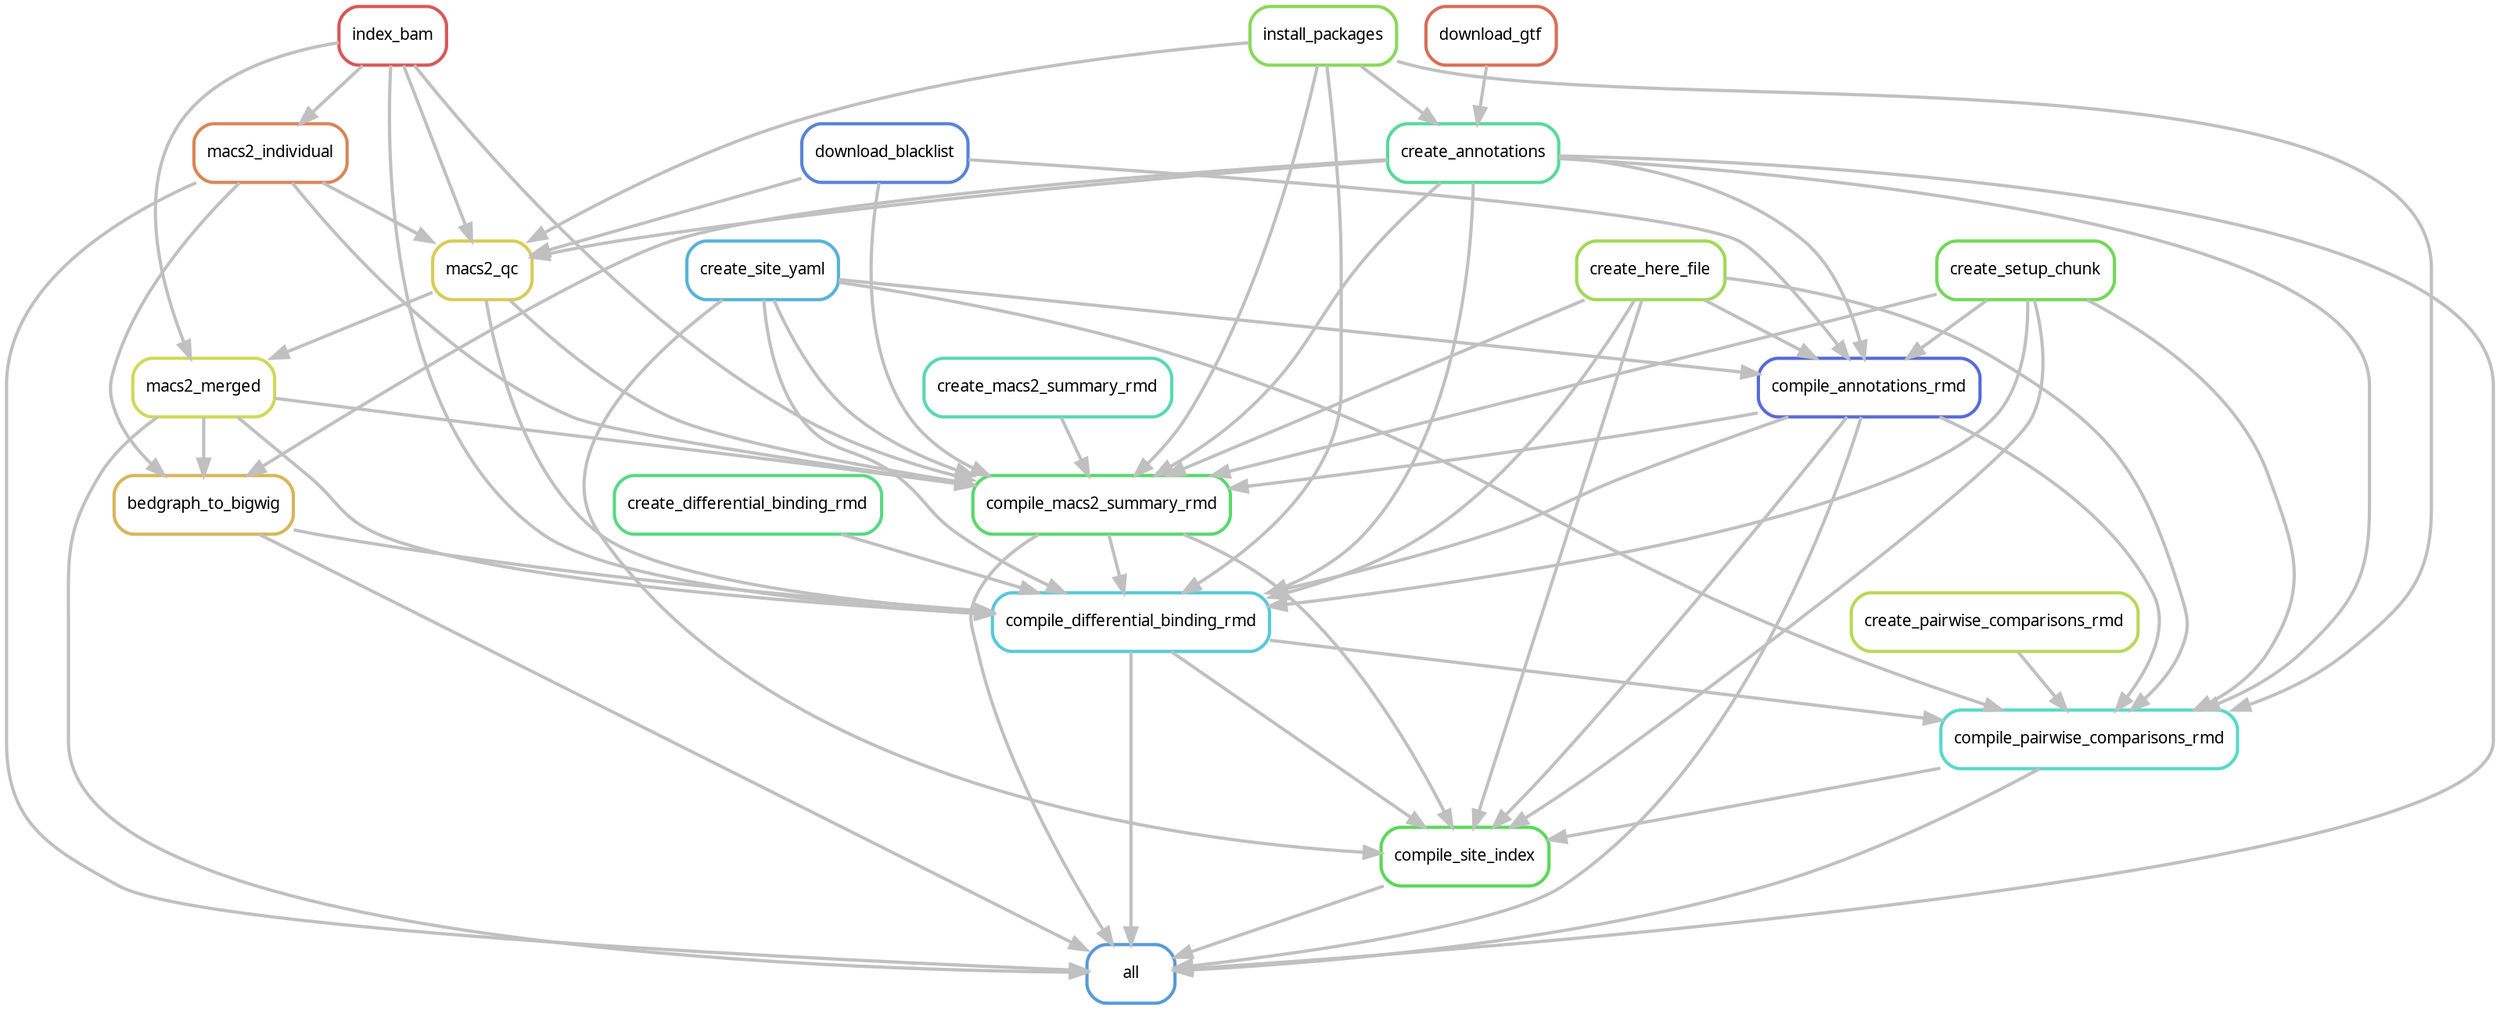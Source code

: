digraph snakemake_dag {
    graph[bgcolor=white, margin=0];
    node[shape=box, style=rounded, fontname=sans,                 fontsize=10, penwidth=2];
    edge[penwidth=2, color=grey];
	0[label = "all", color = "0.58 0.6 0.85", style="rounded"];
	1[label = "create_annotations", color = "0.42 0.6 0.85", style="rounded"];
	2[label = "download_gtf", color = "0.03 0.6 0.85", style="rounded"];
	3[label = "install_packages", color = "0.27 0.6 0.85", style="rounded"];
	4[label = "compile_annotations_rmd", color = "0.64 0.6 0.85", style="rounded"];
	5[label = "download_blacklist", color = "0.61 0.6 0.85", style="rounded"];
	6[label = "create_here_file", color = "0.24 0.6 0.85", style="rounded"];
	7[label = "create_setup_chunk", color = "0.30 0.6 0.85", style="rounded"];
	8[label = "create_site_yaml", color = "0.55 0.6 0.85", style="rounded"];
	9[label = "compile_macs2_summary_rmd", color = "0.36 0.6 0.85", style="rounded"];
	10[label = "index_bam", color = "0.00 0.6 0.85", style="rounded"];
	11[label = "macs2_qc", color = "0.15 0.6 0.85", style="rounded"];
	12[label = "macs2_individual", color = "0.06 0.6 0.85", style="rounded"];
	13[label = "macs2_merged", color = "0.18 0.6 0.85", style="rounded"];
	14[label = "create_macs2_summary_rmd", color = "0.45 0.6 0.85", style="rounded"];
	15[label = "compile_differential_binding_rmd", color = "0.52 0.6 0.85", style="rounded"];
	16[label = "bedgraph_to_bigwig", color = "0.12 0.6 0.85", style="rounded"];
	17[label = "create_differential_binding_rmd", color = "0.39 0.6 0.85", style="rounded"];
	18[label = "compile_pairwise_comparisons_rmd", color = "0.48 0.6 0.85", style="rounded"];
	19[label = "create_pairwise_comparisons_rmd", color = "0.21 0.6 0.85", style="rounded"];
	20[label = "compile_site_index", color = "0.33 0.6 0.85", style="rounded"];
	1 -> 0
	12 -> 0
	20 -> 0
	9 -> 0
	16 -> 0
	13 -> 0
	18 -> 0
	15 -> 0
	4 -> 0
	2 -> 1
	3 -> 1
	6 -> 4
	1 -> 4
	7 -> 4
	8 -> 4
	5 -> 4
	10 -> 9
	6 -> 9
	1 -> 9
	3 -> 9
	12 -> 9
	7 -> 9
	8 -> 9
	11 -> 9
	13 -> 9
	14 -> 9
	5 -> 9
	4 -> 9
	10 -> 11
	1 -> 11
	3 -> 11
	12 -> 11
	5 -> 11
	10 -> 12
	10 -> 13
	11 -> 13
	10 -> 15
	17 -> 15
	6 -> 15
	1 -> 15
	3 -> 15
	7 -> 15
	16 -> 15
	9 -> 15
	8 -> 15
	11 -> 15
	13 -> 15
	4 -> 15
	13 -> 16
	1 -> 16
	12 -> 16
	6 -> 18
	1 -> 18
	3 -> 18
	7 -> 18
	8 -> 18
	19 -> 18
	15 -> 18
	4 -> 18
	6 -> 20
	7 -> 20
	9 -> 20
	8 -> 20
	18 -> 20
	15 -> 20
	4 -> 20
}            
